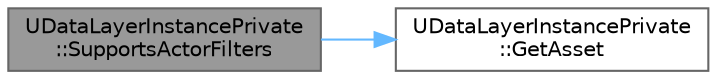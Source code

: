 digraph "UDataLayerInstancePrivate::SupportsActorFilters"
{
 // INTERACTIVE_SVG=YES
 // LATEX_PDF_SIZE
  bgcolor="transparent";
  edge [fontname=Helvetica,fontsize=10,labelfontname=Helvetica,labelfontsize=10];
  node [fontname=Helvetica,fontsize=10,shape=box,height=0.2,width=0.4];
  rankdir="LR";
  Node1 [id="Node000001",label="UDataLayerInstancePrivate\l::SupportsActorFilters",height=0.2,width=0.4,color="gray40", fillcolor="grey60", style="filled", fontcolor="black",tooltip=" "];
  Node1 -> Node2 [id="edge1_Node000001_Node000002",color="steelblue1",style="solid",tooltip=" "];
  Node2 [id="Node000002",label="UDataLayerInstancePrivate\l::GetAsset",height=0.2,width=0.4,color="grey40", fillcolor="white", style="filled",URL="$d7/d85/classUDataLayerInstancePrivate.html#a50214dc94308682c3fcd30d510059c56",tooltip=" "];
}
